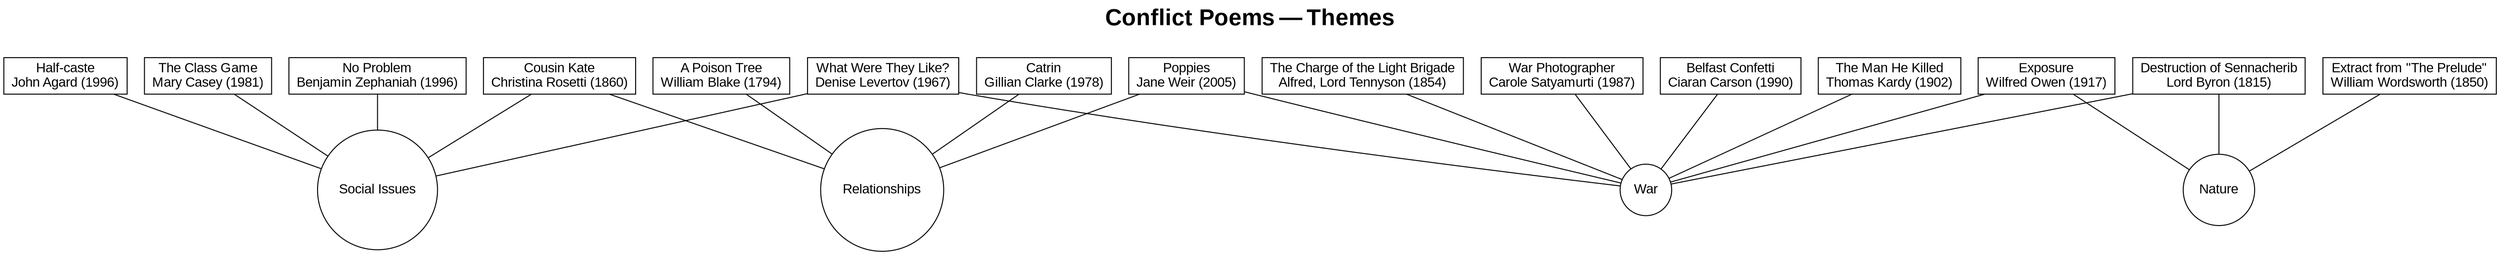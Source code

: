 graph themes {
  fontname=Arial;
  label=<<font point-size="24"><b>Conflict Poems&thinsp;&mdash;&thinsp;Themes</b><br/>&nbsp;</font>>;
  labelloc=t;

  node [shape=box fontname=Arial];
  overlap=false;
  splines=true;
  
  // Node definitions (poems).
  tree [label=<A Poison Tree<br/>William Blake (1794)>];
  senn [label=<Destruction of Sennacherib<br/>Lord Byron (1815)>];
  prel [label=<Extract from "The Prelude"<br/>William Wordsworth (1850)>];
  man  [label=<The Man He Killed<br/>Thomas Kardy (1902)>];
  kate [label=<Cousin Kate<br/>Christina Rosetti (1860)>];
  half [label=<Half-caste<br/>John Agard (1996)>];
  expo [label=<Exposure<br/>Wilfred Owen (1917)>];
  chrg [label=<The Charge of the Light Brigade<br/>Alfred, Lord Tennyson (1854)>];
  cat  [label=<Catrin<br/>Gillian Clarke (1978)>];
  tog  [label=<War Photographer<br/>Carole Satyamurti (1987)>];
  belf [label=<Belfast Confetti<br/>Ciaran Carson (1990)>];
  game [label=<The Class Game<br/>Mary Casey (1981)>];
  pops [label=<Poppies<br/>Jane Weir (2005)>];
  np   [label=<No Problem<br/>Benjamin Zephaniah (1996)>];
  what [label=<What Were They Like?<br/>Denise Levertov (1967)>];
  
  // Node definitions (major themes).
  rel [label="Relationships" shape=circle];
  nat [label="Nature" shape=circle];
  war [label="War" shape=circle];
  soc [label="Social Issues" shape=circle];
  
  // Edge definitions (connections).
  tree -- rel;
  kate -- rel;
  cat  -- rel;
  pops -- rel;
  senn -- nat;
  prel -- nat;
  expo -- nat;
  senn -- war;
  man  -- war;
  expo -- war;
  chrg -- war;
  tog  -- war;
  belf -- war;
  pops -- war;
  what -- war;
  kate -- soc;
  half -- soc;
  game -- soc;
  np   -- soc;
  what -- soc;
}
